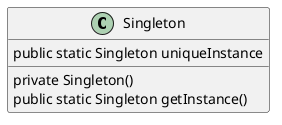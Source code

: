 @startuml
class Singleton {
  public static Singleton uniqueInstance
  private Singleton()
  public static Singleton getInstance()
}
@enduml

